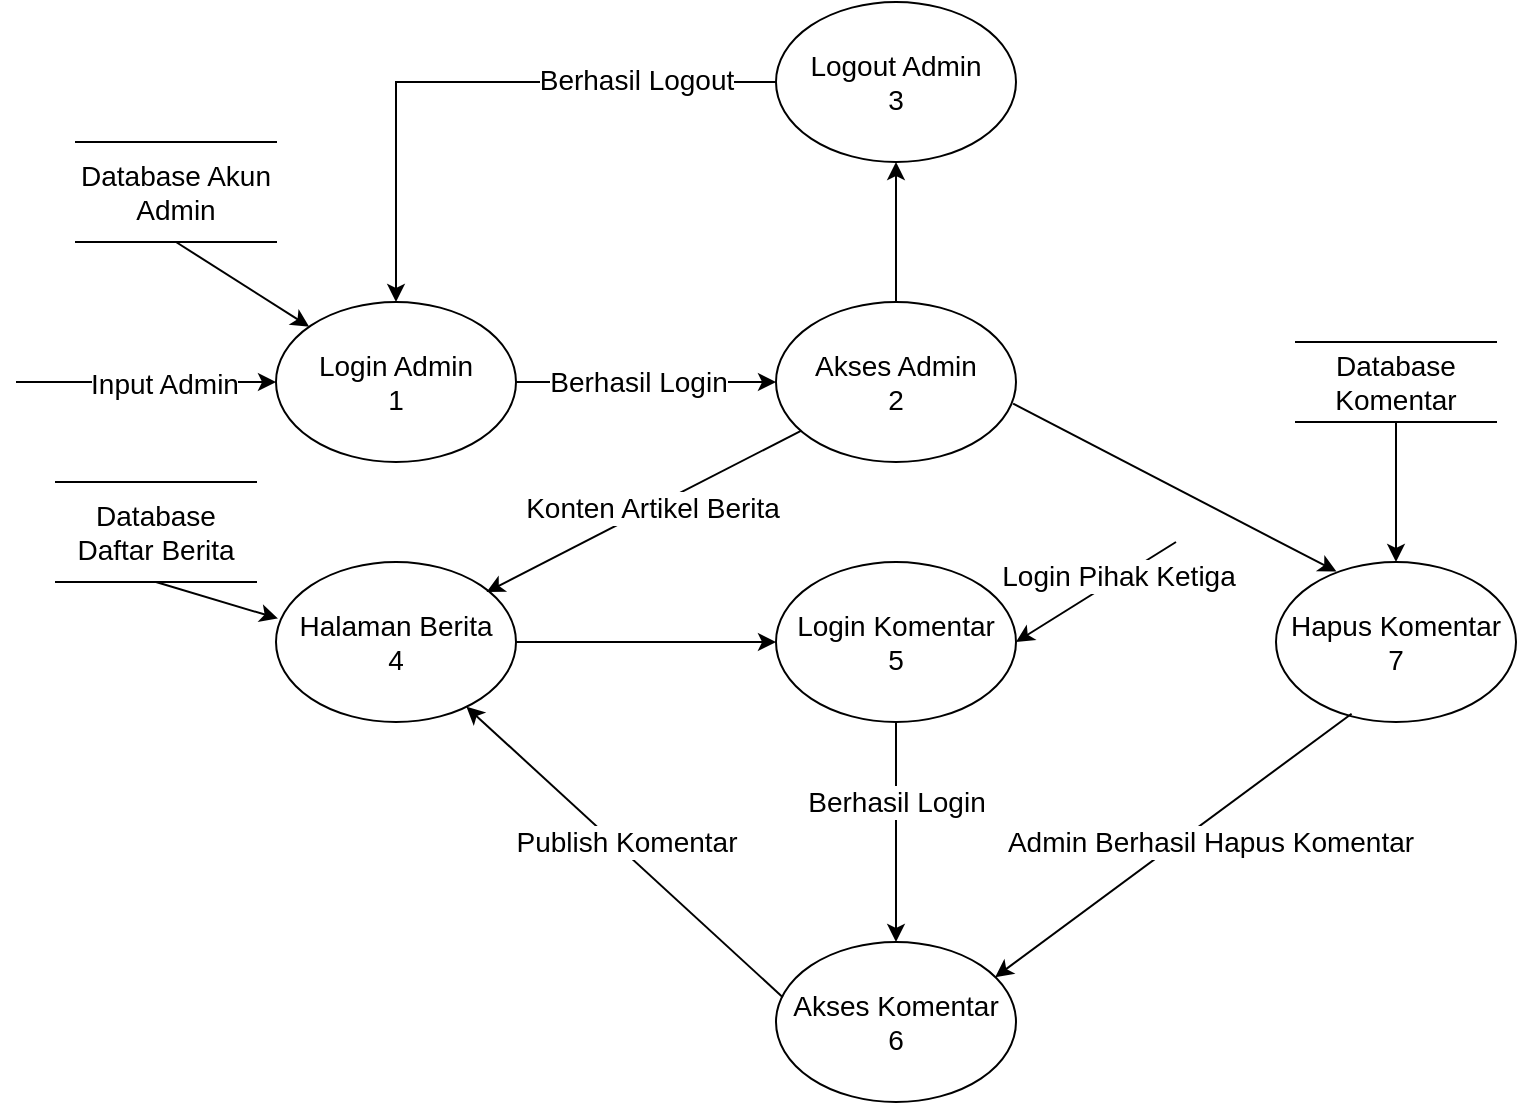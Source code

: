 <mxfile version="21.2.9" type="github" pages="7">
  <diagram name="Page-1" id="1oiaDt3H0KKwF-mHLnCx">
    <mxGraphModel dx="485" dy="678" grid="1" gridSize="10" guides="1" tooltips="1" connect="1" arrows="1" fold="1" page="1" pageScale="1" pageWidth="850" pageHeight="1100" math="0" shadow="0">
      <root>
        <mxCell id="0" />
        <mxCell id="1" parent="0" />
        <mxCell id="z74QhZf8s3IqPG6Pdmno-4" style="edgeStyle=orthogonalEdgeStyle;rounded=0;orthogonalLoop=1;jettySize=auto;html=1;entryX=0;entryY=0.5;entryDx=0;entryDy=0;fontSize=14;" edge="1" parent="1" source="z74QhZf8s3IqPG6Pdmno-2" target="z74QhZf8s3IqPG6Pdmno-3">
          <mxGeometry relative="1" as="geometry" />
        </mxCell>
        <mxCell id="z74QhZf8s3IqPG6Pdmno-5" value="Berhasil Login" style="edgeLabel;html=1;align=center;verticalAlign=middle;resizable=0;points=[];fontSize=14;" vertex="1" connectable="0" parent="z74QhZf8s3IqPG6Pdmno-4">
          <mxGeometry x="0.271" y="-2" relative="1" as="geometry">
            <mxPoint x="-22" y="-2" as="offset" />
          </mxGeometry>
        </mxCell>
        <mxCell id="z74QhZf8s3IqPG6Pdmno-2" value="Login Admin&lt;br style=&quot;font-size: 14px;&quot;&gt;1" style="ellipse;whiteSpace=wrap;html=1;fontSize=14;" vertex="1" parent="1">
          <mxGeometry x="1020" y="320" width="120" height="80" as="geometry" />
        </mxCell>
        <mxCell id="z74QhZf8s3IqPG6Pdmno-12" style="edgeStyle=orthogonalEdgeStyle;rounded=0;orthogonalLoop=1;jettySize=auto;html=1;fontSize=14;" edge="1" parent="1" source="z74QhZf8s3IqPG6Pdmno-3" target="z74QhZf8s3IqPG6Pdmno-11">
          <mxGeometry relative="1" as="geometry" />
        </mxCell>
        <mxCell id="z74QhZf8s3IqPG6Pdmno-3" value="Akses Admin&lt;br style=&quot;font-size: 14px;&quot;&gt;2" style="ellipse;whiteSpace=wrap;html=1;fontSize=14;" vertex="1" parent="1">
          <mxGeometry x="1270" y="320" width="120" height="80" as="geometry" />
        </mxCell>
        <mxCell id="z74QhZf8s3IqPG6Pdmno-6" value="" style="endArrow=classic;html=1;rounded=0;entryX=0;entryY=0.5;entryDx=0;entryDy=0;fontSize=14;" edge="1" parent="1" target="z74QhZf8s3IqPG6Pdmno-2">
          <mxGeometry width="50" height="50" relative="1" as="geometry">
            <mxPoint x="890" y="360" as="sourcePoint" />
            <mxPoint x="1010" y="360" as="targetPoint" />
          </mxGeometry>
        </mxCell>
        <mxCell id="z74QhZf8s3IqPG6Pdmno-8" value="Input Admin" style="edgeLabel;html=1;align=center;verticalAlign=middle;resizable=0;points=[];fontSize=14;" vertex="1" connectable="0" parent="z74QhZf8s3IqPG6Pdmno-6">
          <mxGeometry x="0.13" y="-1" relative="1" as="geometry">
            <mxPoint as="offset" />
          </mxGeometry>
        </mxCell>
        <mxCell id="z74QhZf8s3IqPG6Pdmno-13" style="edgeStyle=orthogonalEdgeStyle;rounded=0;orthogonalLoop=1;jettySize=auto;html=1;fontSize=14;" edge="1" parent="1" source="z74QhZf8s3IqPG6Pdmno-11" target="z74QhZf8s3IqPG6Pdmno-2">
          <mxGeometry relative="1" as="geometry" />
        </mxCell>
        <mxCell id="z74QhZf8s3IqPG6Pdmno-14" value="Berhasil Logout" style="edgeLabel;html=1;align=center;verticalAlign=middle;resizable=0;points=[];fontSize=14;" vertex="1" connectable="0" parent="z74QhZf8s3IqPG6Pdmno-13">
          <mxGeometry x="-0.535" y="-1" relative="1" as="geometry">
            <mxPoint as="offset" />
          </mxGeometry>
        </mxCell>
        <mxCell id="z74QhZf8s3IqPG6Pdmno-11" value="Logout Admin&lt;br&gt;3" style="ellipse;whiteSpace=wrap;html=1;fontSize=14;" vertex="1" parent="1">
          <mxGeometry x="1270" y="170" width="120" height="80" as="geometry" />
        </mxCell>
        <mxCell id="z74QhZf8s3IqPG6Pdmno-22" style="edgeStyle=orthogonalEdgeStyle;rounded=0;orthogonalLoop=1;jettySize=auto;html=1;entryX=0;entryY=0.5;entryDx=0;entryDy=0;fontSize=14;" edge="1" parent="1" source="z74QhZf8s3IqPG6Pdmno-15" target="z74QhZf8s3IqPG6Pdmno-19">
          <mxGeometry relative="1" as="geometry" />
        </mxCell>
        <mxCell id="z74QhZf8s3IqPG6Pdmno-15" value="Halaman Berita&lt;br style=&quot;font-size: 14px;&quot;&gt;4" style="ellipse;whiteSpace=wrap;html=1;fontSize=14;" vertex="1" parent="1">
          <mxGeometry x="1020" y="450" width="120" height="80" as="geometry" />
        </mxCell>
        <mxCell id="z74QhZf8s3IqPG6Pdmno-18" value="Akses Komentar&lt;br style=&quot;font-size: 14px;&quot;&gt;6" style="ellipse;whiteSpace=wrap;html=1;fontSize=14;" vertex="1" parent="1">
          <mxGeometry x="1270" y="640" width="120" height="80" as="geometry" />
        </mxCell>
        <mxCell id="z74QhZf8s3IqPG6Pdmno-26" style="edgeStyle=orthogonalEdgeStyle;rounded=0;orthogonalLoop=1;jettySize=auto;html=1;entryX=0.5;entryY=0;entryDx=0;entryDy=0;fontSize=14;" edge="1" parent="1" source="z74QhZf8s3IqPG6Pdmno-19" target="z74QhZf8s3IqPG6Pdmno-18">
          <mxGeometry relative="1" as="geometry" />
        </mxCell>
        <mxCell id="z74QhZf8s3IqPG6Pdmno-29" value="Berhasil Login" style="edgeLabel;html=1;align=center;verticalAlign=middle;resizable=0;points=[];fontSize=14;" vertex="1" connectable="0" parent="z74QhZf8s3IqPG6Pdmno-26">
          <mxGeometry x="-0.281" relative="1" as="geometry">
            <mxPoint as="offset" />
          </mxGeometry>
        </mxCell>
        <mxCell id="z74QhZf8s3IqPG6Pdmno-19" value="Login Komentar&lt;br style=&quot;font-size: 14px;&quot;&gt;5" style="ellipse;whiteSpace=wrap;html=1;fontSize=14;" vertex="1" parent="1">
          <mxGeometry x="1270" y="450" width="120" height="80" as="geometry" />
        </mxCell>
        <mxCell id="z74QhZf8s3IqPG6Pdmno-20" value="" style="endArrow=classic;html=1;rounded=0;entryX=0.877;entryY=0.188;entryDx=0;entryDy=0;entryPerimeter=0;fontSize=14;" edge="1" parent="1" source="z74QhZf8s3IqPG6Pdmno-3" target="z74QhZf8s3IqPG6Pdmno-15">
          <mxGeometry width="50" height="50" relative="1" as="geometry">
            <mxPoint x="1240" y="430" as="sourcePoint" />
            <mxPoint x="1130" y="470" as="targetPoint" />
          </mxGeometry>
        </mxCell>
        <mxCell id="z74QhZf8s3IqPG6Pdmno-21" value="Konten Artikel Berita" style="edgeLabel;html=1;align=center;verticalAlign=middle;resizable=0;points=[];fontSize=14;" vertex="1" connectable="0" parent="z74QhZf8s3IqPG6Pdmno-20">
          <mxGeometry x="-0.048" relative="1" as="geometry">
            <mxPoint as="offset" />
          </mxGeometry>
        </mxCell>
        <mxCell id="z74QhZf8s3IqPG6Pdmno-23" value="" style="endArrow=classic;html=1;rounded=0;entryX=1;entryY=0.5;entryDx=0;entryDy=0;fontSize=14;" edge="1" parent="1" target="z74QhZf8s3IqPG6Pdmno-19">
          <mxGeometry width="50" height="50" relative="1" as="geometry">
            <mxPoint x="1470" y="440" as="sourcePoint" />
            <mxPoint x="1470" y="420" as="targetPoint" />
          </mxGeometry>
        </mxCell>
        <mxCell id="z74QhZf8s3IqPG6Pdmno-25" value="Login Pihak Ketiga" style="edgeLabel;html=1;align=center;verticalAlign=middle;resizable=0;points=[];fontSize=14;" vertex="1" connectable="0" parent="z74QhZf8s3IqPG6Pdmno-23">
          <mxGeometry x="-0.329" relative="1" as="geometry">
            <mxPoint x="-3" as="offset" />
          </mxGeometry>
        </mxCell>
        <mxCell id="z74QhZf8s3IqPG6Pdmno-27" value="" style="endArrow=classic;html=1;rounded=0;exitX=0.028;exitY=0.345;exitDx=0;exitDy=0;exitPerimeter=0;fontSize=14;" edge="1" parent="1" source="z74QhZf8s3IqPG6Pdmno-18" target="z74QhZf8s3IqPG6Pdmno-15">
          <mxGeometry width="50" height="50" relative="1" as="geometry">
            <mxPoint x="1260" y="580" as="sourcePoint" />
            <mxPoint x="1310" y="530" as="targetPoint" />
          </mxGeometry>
        </mxCell>
        <mxCell id="z74QhZf8s3IqPG6Pdmno-28" value="Publish Komentar" style="edgeLabel;html=1;align=center;verticalAlign=middle;resizable=0;points=[];fontSize=14;" vertex="1" connectable="0" parent="z74QhZf8s3IqPG6Pdmno-27">
          <mxGeometry x="-0.128" y="-1" relative="1" as="geometry">
            <mxPoint x="-10" y="-14" as="offset" />
          </mxGeometry>
        </mxCell>
        <mxCell id="z74QhZf8s3IqPG6Pdmno-32" value="Database Akun Admin" style="html=1;dashed=0;whiteSpace=wrap;shape=partialRectangle;right=0;left=0;fontSize=14;" vertex="1" parent="1">
          <mxGeometry x="920" y="240" width="100" height="50" as="geometry" />
        </mxCell>
        <mxCell id="z74QhZf8s3IqPG6Pdmno-33" value="" style="endArrow=classic;html=1;rounded=0;exitX=0.5;exitY=1;exitDx=0;exitDy=0;fontSize=14;" edge="1" parent="1" source="z74QhZf8s3IqPG6Pdmno-32" target="z74QhZf8s3IqPG6Pdmno-2">
          <mxGeometry width="50" height="50" relative="1" as="geometry">
            <mxPoint x="1040" y="380" as="sourcePoint" />
            <mxPoint x="1090" y="330" as="targetPoint" />
          </mxGeometry>
        </mxCell>
        <mxCell id="z74QhZf8s3IqPG6Pdmno-38" style="edgeStyle=orthogonalEdgeStyle;rounded=0;orthogonalLoop=1;jettySize=auto;html=1;entryX=0.5;entryY=0;entryDx=0;entryDy=0;fontSize=14;" edge="1" parent="1" source="z74QhZf8s3IqPG6Pdmno-34" target="z74QhZf8s3IqPG6Pdmno-35">
          <mxGeometry relative="1" as="geometry" />
        </mxCell>
        <mxCell id="z74QhZf8s3IqPG6Pdmno-34" value="Database Komentar" style="html=1;dashed=0;whiteSpace=wrap;shape=partialRectangle;right=0;left=0;fontSize=14;" vertex="1" parent="1">
          <mxGeometry x="1530" y="340" width="100" height="40" as="geometry" />
        </mxCell>
        <mxCell id="z74QhZf8s3IqPG6Pdmno-35" value="Hapus Komentar&lt;br style=&quot;font-size: 14px;&quot;&gt;7" style="ellipse;whiteSpace=wrap;html=1;fontSize=14;" vertex="1" parent="1">
          <mxGeometry x="1520" y="450" width="120" height="80" as="geometry" />
        </mxCell>
        <mxCell id="z74QhZf8s3IqPG6Pdmno-39" value="" style="endArrow=classic;html=1;rounded=0;exitX=0.315;exitY=0.948;exitDx=0;exitDy=0;entryX=0.913;entryY=0.22;entryDx=0;entryDy=0;entryPerimeter=0;exitPerimeter=0;fontSize=14;" edge="1" parent="1" source="z74QhZf8s3IqPG6Pdmno-35" target="z74QhZf8s3IqPG6Pdmno-18">
          <mxGeometry width="50" height="50" relative="1" as="geometry">
            <mxPoint x="1420" y="540" as="sourcePoint" />
            <mxPoint x="1470" y="660" as="targetPoint" />
          </mxGeometry>
        </mxCell>
        <mxCell id="z74QhZf8s3IqPG6Pdmno-44" value="Admin Berhasil Hapus Komentar" style="edgeLabel;html=1;align=center;verticalAlign=middle;resizable=0;points=[];fontSize=14;" vertex="1" connectable="0" parent="z74QhZf8s3IqPG6Pdmno-39">
          <mxGeometry x="-0.205" relative="1" as="geometry">
            <mxPoint y="12" as="offset" />
          </mxGeometry>
        </mxCell>
        <mxCell id="z74QhZf8s3IqPG6Pdmno-40" value="" style="endArrow=classic;html=1;rounded=0;entryX=0.252;entryY=0.06;entryDx=0;entryDy=0;entryPerimeter=0;exitX=0.988;exitY=0.635;exitDx=0;exitDy=0;exitPerimeter=0;fontSize=14;" edge="1" parent="1" source="z74QhZf8s3IqPG6Pdmno-3" target="z74QhZf8s3IqPG6Pdmno-35">
          <mxGeometry width="50" height="50" relative="1" as="geometry">
            <mxPoint x="1340" y="540" as="sourcePoint" />
            <mxPoint x="1390" y="490" as="targetPoint" />
          </mxGeometry>
        </mxCell>
        <mxCell id="z74QhZf8s3IqPG6Pdmno-41" value="Database&lt;br style=&quot;font-size: 14px;&quot;&gt;Daftar Berita" style="html=1;dashed=0;whiteSpace=wrap;shape=partialRectangle;right=0;left=0;fontSize=14;" vertex="1" parent="1">
          <mxGeometry x="910" y="410" width="100" height="50" as="geometry" />
        </mxCell>
        <mxCell id="z74QhZf8s3IqPG6Pdmno-42" value="" style="endArrow=classic;html=1;rounded=0;entryX=0.008;entryY=0.353;entryDx=0;entryDy=0;entryPerimeter=0;exitX=0.5;exitY=1;exitDx=0;exitDy=0;fontSize=14;" edge="1" parent="1" source="z74QhZf8s3IqPG6Pdmno-41" target="z74QhZf8s3IqPG6Pdmno-15">
          <mxGeometry width="50" height="50" relative="1" as="geometry">
            <mxPoint x="945" y="510" as="sourcePoint" />
            <mxPoint x="995" y="460" as="targetPoint" />
          </mxGeometry>
        </mxCell>
      </root>
    </mxGraphModel>
  </diagram>
  <diagram id="FtmfNy0enjwha1gQIeIN" name="Page-2">
    <mxGraphModel dx="1335" dy="754" grid="1" gridSize="10" guides="1" tooltips="1" connect="1" arrows="1" fold="1" page="1" pageScale="1" pageWidth="850" pageHeight="1100" math="0" shadow="0">
      <root>
        <mxCell id="0" />
        <mxCell id="1" parent="0" />
        <mxCell id="K-nXlafJUVJb1WD4vX4p-7" style="edgeStyle=orthogonalEdgeStyle;rounded=0;orthogonalLoop=1;jettySize=auto;html=1;spacing=4;fontSize=14;" edge="1" parent="1" source="K-nXlafJUVJb1WD4vX4p-1" target="K-nXlafJUVJb1WD4vX4p-6">
          <mxGeometry relative="1" as="geometry">
            <Array as="points">
              <mxPoint x="400" y="490" />
              <mxPoint x="400" y="490" />
            </Array>
          </mxGeometry>
        </mxCell>
        <mxCell id="K-nXlafJUVJb1WD4vX4p-13" style="edgeStyle=orthogonalEdgeStyle;rounded=0;orthogonalLoop=1;jettySize=auto;html=1;spacing=4;fontSize=14;" edge="1" parent="1" source="K-nXlafJUVJb1WD4vX4p-1" target="K-nXlafJUVJb1WD4vX4p-12">
          <mxGeometry relative="1" as="geometry" />
        </mxCell>
        <mxCell id="K-nXlafJUVJb1WD4vX4p-14" value="Belum memiliki&lt;br style=&quot;font-size: 14px;&quot;&gt;akun" style="edgeLabel;html=1;align=center;verticalAlign=middle;resizable=0;points=[];spacing=4;fontSize=14;" vertex="1" connectable="0" parent="K-nXlafJUVJb1WD4vX4p-13">
          <mxGeometry x="-0.128" y="2" relative="1" as="geometry">
            <mxPoint x="-28" y="2" as="offset" />
          </mxGeometry>
        </mxCell>
        <mxCell id="K-nXlafJUVJb1WD4vX4p-28" style="edgeStyle=orthogonalEdgeStyle;rounded=0;orthogonalLoop=1;jettySize=auto;html=1;spacing=4;fontSize=14;" edge="1" parent="1" source="K-nXlafJUVJb1WD4vX4p-1">
          <mxGeometry relative="1" as="geometry">
            <mxPoint x="400" y="690" as="targetPoint" />
          </mxGeometry>
        </mxCell>
        <mxCell id="K-nXlafJUVJb1WD4vX4p-29" value="Berhasil Login" style="edgeLabel;html=1;align=center;verticalAlign=middle;resizable=0;points=[];spacing=4;fontSize=14;" vertex="1" connectable="0" parent="K-nXlafJUVJb1WD4vX4p-28">
          <mxGeometry x="-0.227" y="-1" relative="1" as="geometry">
            <mxPoint as="offset" />
          </mxGeometry>
        </mxCell>
        <mxCell id="K-nXlafJUVJb1WD4vX4p-1" value="Login Admin&lt;br style=&quot;font-size: 14px;&quot;&gt;1.1" style="shape=ellipse;html=1;dashed=0;whiteSpace=wrap;perimeter=ellipsePerimeter;spacing=4;fontSize=14;" vertex="1" parent="1">
          <mxGeometry x="340" y="540" width="120" height="60" as="geometry" />
        </mxCell>
        <mxCell id="K-nXlafJUVJb1WD4vX4p-3" style="edgeStyle=orthogonalEdgeStyle;rounded=0;orthogonalLoop=1;jettySize=auto;html=1;entryX=0;entryY=0.5;entryDx=0;entryDy=0;spacing=4;fontSize=14;" edge="1" parent="1" source="K-nXlafJUVJb1WD4vX4p-2" target="K-nXlafJUVJb1WD4vX4p-1">
          <mxGeometry relative="1" as="geometry">
            <Array as="points">
              <mxPoint x="125" y="570" />
            </Array>
          </mxGeometry>
        </mxCell>
        <mxCell id="K-nXlafJUVJb1WD4vX4p-2" value="Start" style="html=1;dashed=0;whiteSpace=wrap;spacing=4;fontSize=14;" vertex="1" parent="1">
          <mxGeometry x="80" y="417.5" width="90" height="45" as="geometry" />
        </mxCell>
        <mxCell id="K-nXlafJUVJb1WD4vX4p-9" style="edgeStyle=orthogonalEdgeStyle;rounded=0;orthogonalLoop=1;jettySize=auto;html=1;entryX=1;entryY=0.5;entryDx=0;entryDy=0;exitX=0;exitY=0.625;exitDx=0;exitDy=0;exitPerimeter=0;spacing=4;fontSize=14;" edge="1" parent="1" source="K-nXlafJUVJb1WD4vX4p-6" target="K-nXlafJUVJb1WD4vX4p-2">
          <mxGeometry relative="1" as="geometry">
            <Array as="points">
              <mxPoint x="320" y="440" />
              <mxPoint x="320" y="440" />
            </Array>
          </mxGeometry>
        </mxCell>
        <mxCell id="K-nXlafJUVJb1WD4vX4p-10" value="Tidak cocok data&lt;br style=&quot;font-size: 14px;&quot;&gt;di database admin" style="edgeLabel;html=1;align=center;verticalAlign=middle;resizable=0;points=[];spacing=4;fontSize=14;" vertex="1" connectable="0" parent="K-nXlafJUVJb1WD4vX4p-9">
          <mxGeometry x="-0.403" relative="1" as="geometry">
            <mxPoint x="-35" as="offset" />
          </mxGeometry>
        </mxCell>
        <mxCell id="K-nXlafJUVJb1WD4vX4p-6" value="Validasi Data Login&lt;br style=&quot;font-size: 14px;&quot;&gt;1.2" style="shape=ellipse;html=1;dashed=0;whiteSpace=wrap;perimeter=ellipsePerimeter;spacing=4;fontSize=14;" vertex="1" parent="1">
          <mxGeometry x="335" y="400" width="130" height="80" as="geometry" />
        </mxCell>
        <mxCell id="K-nXlafJUVJb1WD4vX4p-22" style="edgeStyle=orthogonalEdgeStyle;rounded=0;orthogonalLoop=1;jettySize=auto;html=1;entryX=1;entryY=0.5;entryDx=0;entryDy=0;spacing=4;fontSize=14;" edge="1" parent="1" source="K-nXlafJUVJb1WD4vX4p-12" target="K-nXlafJUVJb1WD4vX4p-20">
          <mxGeometry relative="1" as="geometry">
            <Array as="points">
              <mxPoint x="630" y="230" />
            </Array>
          </mxGeometry>
        </mxCell>
        <mxCell id="K-nXlafJUVJb1WD4vX4p-12" value="Registrasi Akun&lt;br style=&quot;font-size: 14px;&quot;&gt;1.3" style="shape=ellipse;html=1;dashed=0;whiteSpace=wrap;perimeter=ellipsePerimeter;spacing=4;fontSize=14;" vertex="1" parent="1">
          <mxGeometry x="570" y="410" width="120" height="60" as="geometry" />
        </mxCell>
        <mxCell id="K-nXlafJUVJb1WD4vX4p-15" value="" style="endArrow=classic;html=1;rounded=0;spacing=4;fontSize=14;" edge="1" parent="1" target="K-nXlafJUVJb1WD4vX4p-12">
          <mxGeometry width="50" height="50" relative="1" as="geometry">
            <mxPoint x="800" y="340" as="sourcePoint" />
            <mxPoint x="677" y="399" as="targetPoint" />
          </mxGeometry>
        </mxCell>
        <mxCell id="K-nXlafJUVJb1WD4vX4p-16" value="Input username dan password" style="edgeLabel;html=1;align=center;verticalAlign=middle;resizable=0;points=[];spacing=4;fontSize=14;" vertex="1" connectable="0" parent="K-nXlafJUVJb1WD4vX4p-15">
          <mxGeometry x="-0.139" relative="1" as="geometry">
            <mxPoint as="offset" />
          </mxGeometry>
        </mxCell>
        <mxCell id="K-nXlafJUVJb1WD4vX4p-23" style="edgeStyle=orthogonalEdgeStyle;rounded=0;orthogonalLoop=1;jettySize=auto;html=1;spacing=4;fontSize=14;" edge="1" parent="1" source="K-nXlafJUVJb1WD4vX4p-20" target="K-nXlafJUVJb1WD4vX4p-2">
          <mxGeometry relative="1" as="geometry" />
        </mxCell>
        <mxCell id="k4PIidIcJqpQVYBa_k7O-5" value="Berhasil Registrasi" style="edgeLabel;html=1;align=center;verticalAlign=middle;resizable=0;points=[];spacing=4;fontSize=14;" vertex="1" connectable="0" parent="K-nXlafJUVJb1WD4vX4p-23">
          <mxGeometry x="-0.356" y="-2" relative="1" as="geometry">
            <mxPoint x="18" y="2" as="offset" />
          </mxGeometry>
        </mxCell>
        <mxCell id="k4PIidIcJqpQVYBa_k7O-1" style="edgeStyle=orthogonalEdgeStyle;rounded=0;orthogonalLoop=1;jettySize=auto;html=1;entryX=0.5;entryY=0;entryDx=0;entryDy=0;spacing=4;fontSize=14;" edge="1" parent="1" source="K-nXlafJUVJb1WD4vX4p-20" target="K-nXlafJUVJb1WD4vX4p-30">
          <mxGeometry relative="1" as="geometry">
            <Array as="points">
              <mxPoint x="400" y="280" />
              <mxPoint x="400" y="280" />
            </Array>
          </mxGeometry>
        </mxCell>
        <mxCell id="k4PIidIcJqpQVYBa_k7O-2" value="Simpan data login" style="edgeLabel;html=1;align=center;verticalAlign=middle;resizable=0;points=[];spacing=4;fontSize=14;" vertex="1" connectable="0" parent="k4PIidIcJqpQVYBa_k7O-1">
          <mxGeometry x="-0.303" relative="1" as="geometry">
            <mxPoint y="9" as="offset" />
          </mxGeometry>
        </mxCell>
        <mxCell id="K-nXlafJUVJb1WD4vX4p-20" value="Validasi Data Registrasi&lt;br style=&quot;font-size: 14px;&quot;&gt;1.4" style="shape=ellipse;html=1;dashed=0;whiteSpace=wrap;perimeter=ellipsePerimeter;spacing=4;fontSize=14;" vertex="1" parent="1">
          <mxGeometry x="330" y="190" width="140" height="70" as="geometry" />
        </mxCell>
        <mxCell id="K-nXlafJUVJb1WD4vX4p-21" style="edgeStyle=orthogonalEdgeStyle;rounded=0;orthogonalLoop=1;jettySize=auto;html=1;exitX=0.5;exitY=1;exitDx=0;exitDy=0;spacing=4;fontSize=14;" edge="1" parent="1" source="K-nXlafJUVJb1WD4vX4p-12" target="K-nXlafJUVJb1WD4vX4p-12">
          <mxGeometry relative="1" as="geometry" />
        </mxCell>
        <mxCell id="k4PIidIcJqpQVYBa_k7O-3" style="edgeStyle=orthogonalEdgeStyle;rounded=0;orthogonalLoop=1;jettySize=auto;html=1;spacing=4;fontSize=14;" edge="1" parent="1" source="K-nXlafJUVJb1WD4vX4p-30" target="K-nXlafJUVJb1WD4vX4p-6">
          <mxGeometry relative="1" as="geometry" />
        </mxCell>
        <mxCell id="1mnPQ9mp2It8RSsCyzJR-1" value="Mengambil Data Login" style="edgeLabel;html=1;align=center;verticalAlign=middle;resizable=0;points=[];fontSize=14;" vertex="1" connectable="0" parent="k4PIidIcJqpQVYBa_k7O-3">
          <mxGeometry x="0.248" y="-1" relative="1" as="geometry">
            <mxPoint x="1" y="-11" as="offset" />
          </mxGeometry>
        </mxCell>
        <mxCell id="K-nXlafJUVJb1WD4vX4p-30" value="Database Akun Admin" style="html=1;dashed=0;whiteSpace=wrap;shape=partialRectangle;right=0;left=0;spacing=4;fontSize=14;" vertex="1" parent="1">
          <mxGeometry x="350" y="310" width="100" height="40" as="geometry" />
        </mxCell>
        <mxCell id="k4PIidIcJqpQVYBa_k7O-6" value="" style="endArrow=classic;html=1;rounded=0;entryX=0.043;entryY=0.736;entryDx=0;entryDy=0;entryPerimeter=0;spacing=4;fontSize=14;" edge="1" parent="1" target="K-nXlafJUVJb1WD4vX4p-1">
          <mxGeometry width="50" height="50" relative="1" as="geometry">
            <mxPoint x="150" y="640" as="sourcePoint" />
            <mxPoint x="180" y="649" as="targetPoint" />
          </mxGeometry>
        </mxCell>
        <mxCell id="k4PIidIcJqpQVYBa_k7O-7" value="Input username dan password" style="edgeLabel;html=1;align=center;verticalAlign=middle;resizable=0;points=[];spacing=4;fontSize=14;" vertex="1" connectable="0" parent="k4PIidIcJqpQVYBa_k7O-6">
          <mxGeometry x="-0.139" relative="1" as="geometry">
            <mxPoint as="offset" />
          </mxGeometry>
        </mxCell>
      </root>
    </mxGraphModel>
  </diagram>
  <diagram id="n7pnHdwHVBtXAXUBPU6F" name="Page-3">
    <mxGraphModel dx="1113" dy="628" grid="1" gridSize="10" guides="1" tooltips="1" connect="1" arrows="1" fold="1" page="1" pageScale="1" pageWidth="850" pageHeight="1100" math="0" shadow="0">
      <root>
        <mxCell id="0" />
        <mxCell id="1" parent="0" />
        <mxCell id="LZVj1UxgxQkAwGxaz0rn-1" style="edgeStyle=orthogonalEdgeStyle;rounded=0;orthogonalLoop=1;jettySize=auto;html=1;entryX=0;entryY=0.5;entryDx=0;entryDy=0;fontSize=14;" edge="1" parent="1" source="mTTNNpeCXDsWvA0coKda-1" target="mTTNNpeCXDsWvA0coKda-2">
          <mxGeometry relative="1" as="geometry" />
        </mxCell>
        <mxCell id="mTTNNpeCXDsWvA0coKda-1" value="Start" style="rounded=0;whiteSpace=wrap;html=1;fontSize=14;" vertex="1" parent="1">
          <mxGeometry x="110" y="390" width="120" height="60" as="geometry" />
        </mxCell>
        <mxCell id="LZVj1UxgxQkAwGxaz0rn-5" style="edgeStyle=orthogonalEdgeStyle;rounded=0;orthogonalLoop=1;jettySize=auto;html=1;fontSize=14;" edge="1" parent="1" source="mTTNNpeCXDsWvA0coKda-2" target="LZVj1UxgxQkAwGxaz0rn-3">
          <mxGeometry relative="1" as="geometry" />
        </mxCell>
        <mxCell id="mTTNNpeCXDsWvA0coKda-2" value="Dashboard Admin (SSO)&lt;br style=&quot;font-size: 14px;&quot;&gt;2.1" style="ellipse;whiteSpace=wrap;html=1;fontSize=14;" vertex="1" parent="1">
          <mxGeometry x="334.99" y="370" width="150" height="100" as="geometry" />
        </mxCell>
        <mxCell id="LZVj1UxgxQkAwGxaz0rn-6" style="edgeStyle=orthogonalEdgeStyle;rounded=0;orthogonalLoop=1;jettySize=auto;html=1;fontSize=14;" edge="1" parent="1" source="LZVj1UxgxQkAwGxaz0rn-3" target="LZVj1UxgxQkAwGxaz0rn-9">
          <mxGeometry relative="1" as="geometry">
            <mxPoint x="410" y="690" as="targetPoint" />
          </mxGeometry>
        </mxCell>
        <mxCell id="LZVj1UxgxQkAwGxaz0rn-8" value="Membuat Berita" style="edgeLabel;html=1;align=center;verticalAlign=middle;resizable=0;points=[];fontSize=14;" vertex="1" connectable="0" parent="LZVj1UxgxQkAwGxaz0rn-6">
          <mxGeometry x="-0.144" y="1" relative="1" as="geometry">
            <mxPoint as="offset" />
          </mxGeometry>
        </mxCell>
        <mxCell id="LZVj1UxgxQkAwGxaz0rn-3" value="Create Artikel&lt;br style=&quot;font-size: 14px;&quot;&gt;2.2" style="ellipse;whiteSpace=wrap;html=1;fontSize=14;" vertex="1" parent="1">
          <mxGeometry x="350" y="500" width="120" height="80" as="geometry" />
        </mxCell>
        <mxCell id="-CQOkC5l_DYZSXDtdh40-2" value="Artikel" style="edgeStyle=orthogonalEdgeStyle;rounded=0;orthogonalLoop=1;jettySize=auto;html=1;fontSize=14;" edge="1" parent="1" source="LZVj1UxgxQkAwGxaz0rn-9">
          <mxGeometry relative="1" as="geometry">
            <mxPoint x="409.995" y="770" as="targetPoint" />
            <Array as="points">
              <mxPoint x="410" y="760" />
              <mxPoint x="410" y="760" />
            </Array>
          </mxGeometry>
        </mxCell>
        <mxCell id="LZVj1UxgxQkAwGxaz0rn-9" value="Database Daftar Berita" style="html=1;dashed=0;whiteSpace=wrap;shape=partialRectangle;right=0;left=0;fontSize=14;" vertex="1" parent="1">
          <mxGeometry x="343.34" y="670" width="133.33" height="40" as="geometry" />
        </mxCell>
        <mxCell id="-CQOkC5l_DYZSXDtdh40-5" value="Edit Artikel&lt;br style=&quot;font-size: 14px;&quot;&gt;2.3" style="ellipse;whiteSpace=wrap;html=1;fontSize=14;" vertex="1" parent="1">
          <mxGeometry x="520" y="490" width="120" height="80" as="geometry" />
        </mxCell>
        <mxCell id="-CQOkC5l_DYZSXDtdh40-6" value="" style="endArrow=classic;html=1;rounded=0;fontSize=14;" edge="1" parent="1" source="mTTNNpeCXDsWvA0coKda-2" target="-CQOkC5l_DYZSXDtdh40-5">
          <mxGeometry width="50" height="50" relative="1" as="geometry">
            <mxPoint x="680" y="620" as="sourcePoint" />
            <mxPoint x="730" y="570" as="targetPoint" />
          </mxGeometry>
        </mxCell>
        <mxCell id="-CQOkC5l_DYZSXDtdh40-7" value="" style="endArrow=classic;html=1;rounded=0;exitX=0.5;exitY=1;exitDx=0;exitDy=0;fontSize=14;" edge="1" parent="1" source="-CQOkC5l_DYZSXDtdh40-5" target="LZVj1UxgxQkAwGxaz0rn-9">
          <mxGeometry width="50" height="50" relative="1" as="geometry">
            <mxPoint x="460" y="620" as="sourcePoint" />
            <mxPoint x="510" y="570" as="targetPoint" />
          </mxGeometry>
        </mxCell>
        <mxCell id="-CQOkC5l_DYZSXDtdh40-8" value="Update Artikel" style="edgeLabel;html=1;align=center;verticalAlign=middle;resizable=0;points=[];fontSize=14;" vertex="1" connectable="0" parent="-CQOkC5l_DYZSXDtdh40-7">
          <mxGeometry x="-0.307" y="1" relative="1" as="geometry">
            <mxPoint as="offset" />
          </mxGeometry>
        </mxCell>
        <mxCell id="-CQOkC5l_DYZSXDtdh40-9" value="Tambah Kategori&lt;br style=&quot;font-size: 14px;&quot;&gt;2.4" style="ellipse;whiteSpace=wrap;html=1;fontSize=14;" vertex="1" parent="1">
          <mxGeometry x="180" y="490" width="120" height="80" as="geometry" />
        </mxCell>
        <mxCell id="-CQOkC5l_DYZSXDtdh40-10" value="" style="endArrow=classic;html=1;rounded=0;entryX=1;entryY=0;entryDx=0;entryDy=0;exitX=0;exitY=1;exitDx=0;exitDy=0;fontSize=14;" edge="1" parent="1" source="mTTNNpeCXDsWvA0coKda-2" target="-CQOkC5l_DYZSXDtdh40-9">
          <mxGeometry width="50" height="50" relative="1" as="geometry">
            <mxPoint x="463" y="458" as="sourcePoint" />
            <mxPoint x="547" y="512" as="targetPoint" />
          </mxGeometry>
        </mxCell>
        <mxCell id="-CQOkC5l_DYZSXDtdh40-11" value="" style="endArrow=classic;html=1;rounded=0;entryX=0.25;entryY=0;entryDx=0;entryDy=0;exitX=0.614;exitY=0.98;exitDx=0;exitDy=0;exitPerimeter=0;fontSize=14;" edge="1" parent="1" source="-CQOkC5l_DYZSXDtdh40-9" target="LZVj1UxgxQkAwGxaz0rn-9">
          <mxGeometry width="50" height="50" relative="1" as="geometry">
            <mxPoint x="350" y="620" as="sourcePoint" />
            <mxPoint x="400" y="570" as="targetPoint" />
          </mxGeometry>
        </mxCell>
        <mxCell id="-CQOkC5l_DYZSXDtdh40-12" value="Update Artikel" style="edgeLabel;html=1;align=center;verticalAlign=middle;resizable=0;points=[];fontSize=14;" vertex="1" connectable="0" parent="-CQOkC5l_DYZSXDtdh40-11">
          <mxGeometry x="-0.148" y="1" relative="1" as="geometry">
            <mxPoint x="-17" y="-11" as="offset" />
          </mxGeometry>
        </mxCell>
      </root>
    </mxGraphModel>
  </diagram>
  <diagram id="ypoxwc-sqhMxgzi87E1U" name="Page-4">
    <mxGraphModel dx="1907" dy="1077" grid="1" gridSize="10" guides="1" tooltips="1" connect="1" arrows="1" fold="1" page="1" pageScale="1" pageWidth="850" pageHeight="1100" math="0" shadow="0">
      <root>
        <mxCell id="0" />
        <mxCell id="1" parent="0" />
        <mxCell id="sKqGUi5PyDsgFpzSP1JG-7" style="edgeStyle=orthogonalEdgeStyle;rounded=0;orthogonalLoop=1;jettySize=auto;html=1;fontSize=14;" edge="1" parent="1" source="ZJu_T92wXX2YOW9OCQ2x-2" target="sKqGUi5PyDsgFpzSP1JG-6">
          <mxGeometry relative="1" as="geometry" />
        </mxCell>
        <mxCell id="sKqGUi5PyDsgFpzSP1JG-8" value="Click Cards Articles" style="edgeLabel;html=1;align=center;verticalAlign=middle;resizable=0;points=[];fontSize=14;" vertex="1" connectable="0" parent="sKqGUi5PyDsgFpzSP1JG-7">
          <mxGeometry x="-0.246" y="-1" relative="1" as="geometry">
            <mxPoint x="1" y="6" as="offset" />
          </mxGeometry>
        </mxCell>
        <mxCell id="ZJu_T92wXX2YOW9OCQ2x-2" value="Halaman Utama Berita&lt;br style=&quot;font-size: 14px;&quot;&gt;3.1" style="ellipse;whiteSpace=wrap;html=1;fontSize=14;" vertex="1" parent="1">
          <mxGeometry x="440" y="220" width="160" height="100" as="geometry" />
        </mxCell>
        <mxCell id="ZJu_T92wXX2YOW9OCQ2x-3" value="" style="endArrow=classic;html=1;rounded=0;fontSize=14;exitX=0.6;exitY=0.987;exitDx=0;exitDy=0;exitPerimeter=0;" edge="1" parent="1" source="ZJu_T92wXX2YOW9OCQ2x-5" target="ZJu_T92wXX2YOW9OCQ2x-2">
          <mxGeometry width="50" height="50" relative="1" as="geometry">
            <mxPoint x="532.72" y="110" as="sourcePoint" />
            <mxPoint x="517.72" y="180" as="targetPoint" />
          </mxGeometry>
        </mxCell>
        <mxCell id="ZJu_T92wXX2YOW9OCQ2x-4" value="&lt;span style=&quot;font-size: 14px;&quot;&gt;Konten Artikel&lt;/span&gt;" style="edgeLabel;html=1;align=center;verticalAlign=middle;resizable=0;points=[];fontSize=14;" vertex="1" connectable="0" parent="ZJu_T92wXX2YOW9OCQ2x-3">
          <mxGeometry x="-0.243" y="2" relative="1" as="geometry">
            <mxPoint x="-2" y="18" as="offset" />
          </mxGeometry>
        </mxCell>
        <mxCell id="ZJu_T92wXX2YOW9OCQ2x-5" value="Database Daftar Berita" style="html=1;dashed=0;whiteSpace=wrap;shape=partialRectangle;right=0;left=0;fontSize=14;" vertex="1" parent="1">
          <mxGeometry x="460" y="20" width="100" height="50" as="geometry" />
        </mxCell>
        <mxCell id="sKqGUi5PyDsgFpzSP1JG-2" style="edgeStyle=orthogonalEdgeStyle;rounded=0;orthogonalLoop=1;jettySize=auto;html=1;entryX=0;entryY=0.5;entryDx=0;entryDy=0;fontSize=14;" edge="1" parent="1" source="sKqGUi5PyDsgFpzSP1JG-1" target="ZJu_T92wXX2YOW9OCQ2x-2">
          <mxGeometry relative="1" as="geometry" />
        </mxCell>
        <mxCell id="sKqGUi5PyDsgFpzSP1JG-3" value="Read Main Page" style="edgeLabel;html=1;align=center;verticalAlign=middle;resizable=0;points=[];fontSize=14;" vertex="1" connectable="0" parent="sKqGUi5PyDsgFpzSP1JG-2">
          <mxGeometry x="-0.168" relative="1" as="geometry">
            <mxPoint as="offset" />
          </mxGeometry>
        </mxCell>
        <mxCell id="sKqGUi5PyDsgFpzSP1JG-1" value="Start" style="html=1;dashed=0;whiteSpace=wrap;fontSize=14;" vertex="1" parent="1">
          <mxGeometry x="80" y="245" width="100" height="50" as="geometry" />
        </mxCell>
        <mxCell id="NPW7-WV0Eix8XHjxv4dX-5" style="edgeStyle=orthogonalEdgeStyle;rounded=0;orthogonalLoop=1;jettySize=auto;html=1;fontSize=14;" edge="1" parent="1" source="sKqGUi5PyDsgFpzSP1JG-6" target="NPW7-WV0Eix8XHjxv4dX-4">
          <mxGeometry relative="1" as="geometry" />
        </mxCell>
        <mxCell id="ZuqYBOuAq_tVPHjRjnoI-7" style="edgeStyle=orthogonalEdgeStyle;rounded=0;orthogonalLoop=1;jettySize=auto;html=1;entryX=0.5;entryY=0;entryDx=0;entryDy=0;fontSize=14;" edge="1" parent="1" source="sKqGUi5PyDsgFpzSP1JG-6" target="ZuqYBOuAq_tVPHjRjnoI-8">
          <mxGeometry relative="1" as="geometry">
            <mxPoint x="507.72" y="600" as="targetPoint" />
          </mxGeometry>
        </mxCell>
        <mxCell id="ZuqYBOuAq_tVPHjRjnoI-17" value="Selesai Dibaca" style="edgeLabel;html=1;align=center;verticalAlign=middle;resizable=0;points=[];fontSize=14;" vertex="1" connectable="0" parent="ZuqYBOuAq_tVPHjRjnoI-7">
          <mxGeometry x="0.235" y="3" relative="1" as="geometry">
            <mxPoint x="-3" y="-12" as="offset" />
          </mxGeometry>
        </mxCell>
        <mxCell id="ZuqYBOuAq_tVPHjRjnoI-18" style="edgeStyle=orthogonalEdgeStyle;rounded=0;orthogonalLoop=1;jettySize=auto;html=1;" edge="1" parent="1" source="sKqGUi5PyDsgFpzSP1JG-6" target="NPW7-WV0Eix8XHjxv4dX-8">
          <mxGeometry relative="1" as="geometry">
            <Array as="points">
              <mxPoint x="400" y="440" />
              <mxPoint x="400" y="440" />
            </Array>
          </mxGeometry>
        </mxCell>
        <mxCell id="ZuqYBOuAq_tVPHjRjnoI-19" value="Klik Sklar" style="edgeLabel;html=1;align=center;verticalAlign=middle;resizable=0;points=[];fontSize=14;" vertex="1" connectable="0" parent="ZuqYBOuAq_tVPHjRjnoI-18">
          <mxGeometry x="-0.14" relative="1" as="geometry">
            <mxPoint x="-14" as="offset" />
          </mxGeometry>
        </mxCell>
        <mxCell id="sKqGUi5PyDsgFpzSP1JG-6" value="Halaman Artikel&lt;br style=&quot;font-size: 14px;&quot;&gt;3.4" style="ellipse;whiteSpace=wrap;html=1;fontSize=14;" vertex="1" parent="1">
          <mxGeometry x="440" y="410" width="160" height="100" as="geometry" />
        </mxCell>
        <mxCell id="ZuqYBOuAq_tVPHjRjnoI-12" style="edgeStyle=orthogonalEdgeStyle;rounded=0;orthogonalLoop=1;jettySize=auto;html=1;fontSize=14;" edge="1" parent="1" source="NPW7-WV0Eix8XHjxv4dX-1" target="sKqGUi5PyDsgFpzSP1JG-1">
          <mxGeometry relative="1" as="geometry">
            <Array as="points">
              <mxPoint x="110" y="390" />
              <mxPoint x="110" y="390" />
            </Array>
          </mxGeometry>
        </mxCell>
        <mxCell id="ZuqYBOuAq_tVPHjRjnoI-13" value="Belum Login" style="edgeLabel;html=1;align=center;verticalAlign=middle;resizable=0;points=[];fontSize=14;" vertex="1" connectable="0" parent="ZuqYBOuAq_tVPHjRjnoI-12">
          <mxGeometry x="0.052" y="2" relative="1" as="geometry">
            <mxPoint as="offset" />
          </mxGeometry>
        </mxCell>
        <mxCell id="NPW7-WV0Eix8XHjxv4dX-1" value="Komentar" style="ellipse;whiteSpace=wrap;html=1;fontSize=14;" vertex="1" parent="1">
          <mxGeometry x="30" y="585" width="160" height="100" as="geometry" />
        </mxCell>
        <mxCell id="NPW7-WV0Eix8XHjxv4dX-4" value="Bagikan Artikel&lt;br style=&quot;font-size: 14px;&quot;&gt;3.5" style="ellipse;whiteSpace=wrap;html=1;fontSize=14;" vertex="1" parent="1">
          <mxGeometry x="642.72" y="410" width="160" height="100" as="geometry" />
        </mxCell>
        <mxCell id="ZuqYBOuAq_tVPHjRjnoI-20" style="edgeStyle=orthogonalEdgeStyle;rounded=0;orthogonalLoop=1;jettySize=auto;html=1;entryX=0.034;entryY=0.676;entryDx=0;entryDy=0;exitX=0.959;exitY=0.676;exitDx=0;exitDy=0;exitPerimeter=0;entryPerimeter=0;fontSize=14;" edge="1" parent="1" source="NPW7-WV0Eix8XHjxv4dX-8" target="sKqGUi5PyDsgFpzSP1JG-6">
          <mxGeometry relative="1" as="geometry" />
        </mxCell>
        <mxCell id="ZuqYBOuAq_tVPHjRjnoI-21" value="Output&lt;br&gt;&amp;nbsp;Darkmode" style="edgeLabel;html=1;align=center;verticalAlign=middle;resizable=0;points=[];fontSize=14;" vertex="1" connectable="0" parent="ZuqYBOuAq_tVPHjRjnoI-20">
          <mxGeometry x="0.225" relative="1" as="geometry">
            <mxPoint x="-18" as="offset" />
          </mxGeometry>
        </mxCell>
        <mxCell id="NPW7-WV0Eix8XHjxv4dX-8" value="Mode Gelap/Terang&lt;br style=&quot;font-size: 14px;&quot;&gt;3.3" style="ellipse;whiteSpace=wrap;html=1;fontSize=14;" vertex="1" parent="1">
          <mxGeometry x="170" y="410" width="160" height="100" as="geometry" />
        </mxCell>
        <mxCell id="ZuqYBOuAq_tVPHjRjnoI-6" value="" style="endArrow=classic;html=1;rounded=0;exitX=0;exitY=1;exitDx=0;exitDy=0;fontSize=14;" edge="1" parent="1" source="sKqGUi5PyDsgFpzSP1JG-6" target="NPW7-WV0Eix8XHjxv4dX-1">
          <mxGeometry width="50" height="50" relative="1" as="geometry">
            <mxPoint x="180" y="650" as="sourcePoint" />
            <mxPoint x="230" y="600" as="targetPoint" />
          </mxGeometry>
        </mxCell>
        <mxCell id="ZuqYBOuAq_tVPHjRjnoI-8" value="End" style="html=1;dashed=0;whiteSpace=wrap;fontSize=14;" vertex="1" parent="1">
          <mxGeometry x="470" y="610" width="100" height="50" as="geometry" />
        </mxCell>
        <mxCell id="ZuqYBOuAq_tVPHjRjnoI-9" value="Cari Kategori&lt;br&gt;3.2" style="ellipse;whiteSpace=wrap;html=1;fontSize=14;" vertex="1" parent="1">
          <mxGeometry x="170" y="70" width="160" height="100" as="geometry" />
        </mxCell>
        <mxCell id="ZuqYBOuAq_tVPHjRjnoI-10" value="" style="endArrow=classic;html=1;rounded=0;entryX=0.058;entryY=0.257;entryDx=0;entryDy=0;entryPerimeter=0;exitX=0.673;exitY=1.023;exitDx=0;exitDy=0;exitPerimeter=0;fontSize=14;" edge="1" parent="1" source="ZuqYBOuAq_tVPHjRjnoI-9" target="ZJu_T92wXX2YOW9OCQ2x-2">
          <mxGeometry width="50" height="50" relative="1" as="geometry">
            <mxPoint x="320" y="191.2" as="sourcePoint" />
            <mxPoint x="312.72" y="210" as="targetPoint" />
            <Array as="points">
              <mxPoint x="372.72" y="220" />
            </Array>
          </mxGeometry>
        </mxCell>
        <mxCell id="ZuqYBOuAq_tVPHjRjnoI-16" value="Output Kategori" style="edgeLabel;html=1;align=center;verticalAlign=middle;resizable=0;points=[];fontSize=14;" vertex="1" connectable="0" parent="ZuqYBOuAq_tVPHjRjnoI-10">
          <mxGeometry x="-0.285" y="-2" relative="1" as="geometry">
            <mxPoint as="offset" />
          </mxGeometry>
        </mxCell>
        <mxCell id="ZuqYBOuAq_tVPHjRjnoI-11" value="" style="endArrow=classic;html=1;rounded=0;exitX=0.375;exitY=0.042;exitDx=0;exitDy=0;exitPerimeter=0;fontSize=14;entryX=1;entryY=0.5;entryDx=0;entryDy=0;" edge="1" parent="1" source="ZJu_T92wXX2YOW9OCQ2x-2" target="ZuqYBOuAq_tVPHjRjnoI-9">
          <mxGeometry width="50" height="50" relative="1" as="geometry">
            <mxPoint x="262.72" y="260" as="sourcePoint" />
            <mxPoint x="401.392" y="173.99" as="targetPoint" />
          </mxGeometry>
        </mxCell>
        <mxCell id="ZuqYBOuAq_tVPHjRjnoI-15" value="Input Kategori" style="edgeLabel;html=1;align=center;verticalAlign=middle;resizable=0;points=[];fontSize=14;" vertex="1" connectable="0" parent="ZuqYBOuAq_tVPHjRjnoI-11">
          <mxGeometry x="-0.273" y="-1" relative="1" as="geometry">
            <mxPoint x="-7" y="-8" as="offset" />
          </mxGeometry>
        </mxCell>
        <mxCell id="ZuqYBOuAq_tVPHjRjnoI-23" value="" style="endArrow=classic;html=1;rounded=0;entryX=0.75;entryY=0;entryDx=0;entryDy=0;exitX=0.464;exitY=0.983;exitDx=0;exitDy=0;exitPerimeter=0;" edge="1" parent="1" source="NPW7-WV0Eix8XHjxv4dX-4" target="ZuqYBOuAq_tVPHjRjnoI-8">
          <mxGeometry width="50" height="50" relative="1" as="geometry">
            <mxPoint x="530" y="530" as="sourcePoint" />
            <mxPoint x="580" y="480" as="targetPoint" />
          </mxGeometry>
        </mxCell>
        <mxCell id="ZuqYBOuAq_tVPHjRjnoI-24" value="Link Artikel" style="edgeLabel;html=1;align=center;verticalAlign=middle;resizable=0;points=[];fontSize=14;" vertex="1" connectable="0" parent="ZuqYBOuAq_tVPHjRjnoI-23">
          <mxGeometry x="-0.386" y="4" relative="1" as="geometry">
            <mxPoint as="offset" />
          </mxGeometry>
        </mxCell>
      </root>
    </mxGraphModel>
  </diagram>
  <diagram id="DsAyoqtq8b3txQ4Ur2uO" name="Page-5">
    <mxGraphModel dx="1113" dy="628" grid="1" gridSize="10" guides="1" tooltips="1" connect="1" arrows="1" fold="1" page="1" pageScale="1" pageWidth="850" pageHeight="1100" math="0" shadow="0">
      <root>
        <mxCell id="0" />
        <mxCell id="1" parent="0" />
        <mxCell id="DLLsE8rWJGGMVVpRNSsU-27" style="edgeStyle=orthogonalEdgeStyle;rounded=0;orthogonalLoop=1;jettySize=auto;html=1;spacing=4;fontSize=14;" edge="1" parent="1" source="DLLsE8rWJGGMVVpRNSsU-32" target="DLLsE8rWJGGMVVpRNSsU-37">
          <mxGeometry relative="1" as="geometry">
            <Array as="points">
              <mxPoint x="410" y="500" />
              <mxPoint x="410" y="500" />
            </Array>
          </mxGeometry>
        </mxCell>
        <mxCell id="DLLsE8rWJGGMVVpRNSsU-28" style="edgeStyle=orthogonalEdgeStyle;rounded=0;orthogonalLoop=1;jettySize=auto;html=1;spacing=4;fontSize=14;" edge="1" parent="1" source="DLLsE8rWJGGMVVpRNSsU-32" target="DLLsE8rWJGGMVVpRNSsU-39">
          <mxGeometry relative="1" as="geometry" />
        </mxCell>
        <mxCell id="DLLsE8rWJGGMVVpRNSsU-29" value="Belum memiliki&lt;br style=&quot;font-size: 14px;&quot;&gt;akun komentar" style="edgeLabel;html=1;align=center;verticalAlign=middle;resizable=0;points=[];spacing=4;fontSize=14;" vertex="1" connectable="0" parent="DLLsE8rWJGGMVVpRNSsU-28">
          <mxGeometry x="-0.128" y="2" relative="1" as="geometry">
            <mxPoint x="-28" y="2" as="offset" />
          </mxGeometry>
        </mxCell>
        <mxCell id="DLLsE8rWJGGMVVpRNSsU-30" style="edgeStyle=orthogonalEdgeStyle;rounded=0;orthogonalLoop=1;jettySize=auto;html=1;spacing=4;fontSize=14;" edge="1" parent="1" source="DLLsE8rWJGGMVVpRNSsU-32" target="DLLsE8rWJGGMVVpRNSsU-53">
          <mxGeometry relative="1" as="geometry">
            <mxPoint x="410" y="700" as="targetPoint" />
          </mxGeometry>
        </mxCell>
        <mxCell id="DLLsE8rWJGGMVVpRNSsU-31" value="Berhasil Login" style="edgeLabel;html=1;align=center;verticalAlign=middle;resizable=0;points=[];spacing=4;fontSize=14;" vertex="1" connectable="0" parent="DLLsE8rWJGGMVVpRNSsU-30">
          <mxGeometry x="-0.227" y="-1" relative="1" as="geometry">
            <mxPoint as="offset" />
          </mxGeometry>
        </mxCell>
        <mxCell id="DLLsE8rWJGGMVVpRNSsU-32" value="Login Pihak ketiga&lt;br style=&quot;font-size: 14px;&quot;&gt;5.1" style="shape=ellipse;html=1;dashed=0;whiteSpace=wrap;perimeter=ellipsePerimeter;spacing=4;fontSize=14;" vertex="1" parent="1">
          <mxGeometry x="350" y="550" width="120" height="60" as="geometry" />
        </mxCell>
        <mxCell id="DLLsE8rWJGGMVVpRNSsU-33" style="edgeStyle=orthogonalEdgeStyle;rounded=0;orthogonalLoop=1;jettySize=auto;html=1;entryX=0;entryY=0.5;entryDx=0;entryDy=0;spacing=4;fontSize=14;" edge="1" parent="1" source="DLLsE8rWJGGMVVpRNSsU-34" target="DLLsE8rWJGGMVVpRNSsU-32">
          <mxGeometry relative="1" as="geometry">
            <Array as="points">
              <mxPoint x="135" y="580" />
            </Array>
          </mxGeometry>
        </mxCell>
        <mxCell id="DLLsE8rWJGGMVVpRNSsU-34" value="Start" style="html=1;dashed=0;whiteSpace=wrap;spacing=4;fontSize=14;" vertex="1" parent="1">
          <mxGeometry x="90" y="427.5" width="90" height="45" as="geometry" />
        </mxCell>
        <mxCell id="DLLsE8rWJGGMVVpRNSsU-35" style="edgeStyle=orthogonalEdgeStyle;rounded=0;orthogonalLoop=1;jettySize=auto;html=1;entryX=1;entryY=0.5;entryDx=0;entryDy=0;exitX=0;exitY=0.625;exitDx=0;exitDy=0;exitPerimeter=0;spacing=4;fontSize=14;" edge="1" parent="1" source="DLLsE8rWJGGMVVpRNSsU-37" target="DLLsE8rWJGGMVVpRNSsU-34">
          <mxGeometry relative="1" as="geometry">
            <Array as="points">
              <mxPoint x="330" y="450" />
              <mxPoint x="330" y="450" />
            </Array>
          </mxGeometry>
        </mxCell>
        <mxCell id="DLLsE8rWJGGMVVpRNSsU-36" value="Kesalahan Teknik&lt;br&gt;Jaringan/Server" style="edgeLabel;html=1;align=center;verticalAlign=middle;resizable=0;points=[];spacing=4;fontSize=14;" vertex="1" connectable="0" parent="DLLsE8rWJGGMVVpRNSsU-35">
          <mxGeometry x="-0.403" relative="1" as="geometry">
            <mxPoint x="-35" as="offset" />
          </mxGeometry>
        </mxCell>
        <mxCell id="DLLsE8rWJGGMVVpRNSsU-37" value="Validasi Data Login&lt;br style=&quot;font-size: 14px;&quot;&gt;5.2" style="shape=ellipse;html=1;dashed=0;whiteSpace=wrap;perimeter=ellipsePerimeter;spacing=4;fontSize=14;" vertex="1" parent="1">
          <mxGeometry x="345" y="410" width="130" height="80" as="geometry" />
        </mxCell>
        <mxCell id="DLLsE8rWJGGMVVpRNSsU-38" style="edgeStyle=orthogonalEdgeStyle;rounded=0;orthogonalLoop=1;jettySize=auto;html=1;entryX=1;entryY=0.5;entryDx=0;entryDy=0;spacing=4;fontSize=14;" edge="1" parent="1" source="DLLsE8rWJGGMVVpRNSsU-39" target="DLLsE8rWJGGMVVpRNSsU-46">
          <mxGeometry relative="1" as="geometry">
            <Array as="points">
              <mxPoint x="640" y="240" />
            </Array>
          </mxGeometry>
        </mxCell>
        <mxCell id="DLLsE8rWJGGMVVpRNSsU-39" value="Registrasi Akun&lt;br style=&quot;font-size: 14px;&quot;&gt;5.4" style="shape=ellipse;html=1;dashed=0;whiteSpace=wrap;perimeter=ellipsePerimeter;spacing=4;fontSize=14;" vertex="1" parent="1">
          <mxGeometry x="580" y="420" width="120" height="60" as="geometry" />
        </mxCell>
        <mxCell id="DLLsE8rWJGGMVVpRNSsU-40" value="" style="endArrow=classic;html=1;rounded=0;spacing=4;fontSize=14;" edge="1" parent="1" target="DLLsE8rWJGGMVVpRNSsU-39">
          <mxGeometry width="50" height="50" relative="1" as="geometry">
            <mxPoint x="810" y="350" as="sourcePoint" />
            <mxPoint x="687" y="409" as="targetPoint" />
          </mxGeometry>
        </mxCell>
        <mxCell id="DLLsE8rWJGGMVVpRNSsU-41" value="Input Akun Pihak Ketiga" style="edgeLabel;html=1;align=center;verticalAlign=middle;resizable=0;points=[];spacing=4;fontSize=14;" vertex="1" connectable="0" parent="DLLsE8rWJGGMVVpRNSsU-40">
          <mxGeometry x="-0.139" relative="1" as="geometry">
            <mxPoint as="offset" />
          </mxGeometry>
        </mxCell>
        <mxCell id="DLLsE8rWJGGMVVpRNSsU-42" style="edgeStyle=orthogonalEdgeStyle;rounded=0;orthogonalLoop=1;jettySize=auto;html=1;spacing=4;fontSize=14;" edge="1" parent="1" source="DLLsE8rWJGGMVVpRNSsU-46" target="DLLsE8rWJGGMVVpRNSsU-34">
          <mxGeometry relative="1" as="geometry" />
        </mxCell>
        <mxCell id="DLLsE8rWJGGMVVpRNSsU-43" value="Berhasil Registrasi" style="edgeLabel;html=1;align=center;verticalAlign=middle;resizable=0;points=[];spacing=4;fontSize=14;" vertex="1" connectable="0" parent="DLLsE8rWJGGMVVpRNSsU-42">
          <mxGeometry x="-0.356" y="-2" relative="1" as="geometry">
            <mxPoint x="18" y="2" as="offset" />
          </mxGeometry>
        </mxCell>
        <mxCell id="DLLsE8rWJGGMVVpRNSsU-44" style="edgeStyle=orthogonalEdgeStyle;rounded=0;orthogonalLoop=1;jettySize=auto;html=1;entryX=0.5;entryY=0;entryDx=0;entryDy=0;spacing=4;fontSize=14;" edge="1" parent="1" source="DLLsE8rWJGGMVVpRNSsU-46" target="DLLsE8rWJGGMVVpRNSsU-50">
          <mxGeometry relative="1" as="geometry">
            <Array as="points">
              <mxPoint x="410" y="290" />
              <mxPoint x="410" y="290" />
            </Array>
          </mxGeometry>
        </mxCell>
        <mxCell id="DLLsE8rWJGGMVVpRNSsU-45" value="Simpan data login" style="edgeLabel;html=1;align=center;verticalAlign=middle;resizable=0;points=[];spacing=4;fontSize=14;" vertex="1" connectable="0" parent="DLLsE8rWJGGMVVpRNSsU-44">
          <mxGeometry x="-0.303" relative="1" as="geometry">
            <mxPoint y="9" as="offset" />
          </mxGeometry>
        </mxCell>
        <mxCell id="DLLsE8rWJGGMVVpRNSsU-46" value="Validasi Data Registrasi&lt;br style=&quot;font-size: 14px;&quot;&gt;5.3" style="shape=ellipse;html=1;dashed=0;whiteSpace=wrap;perimeter=ellipsePerimeter;spacing=4;fontSize=14;" vertex="1" parent="1">
          <mxGeometry x="340" y="200" width="140" height="70" as="geometry" />
        </mxCell>
        <mxCell id="DLLsE8rWJGGMVVpRNSsU-47" style="edgeStyle=orthogonalEdgeStyle;rounded=0;orthogonalLoop=1;jettySize=auto;html=1;exitX=0.5;exitY=1;exitDx=0;exitDy=0;spacing=4;fontSize=14;" edge="1" parent="1" source="DLLsE8rWJGGMVVpRNSsU-39" target="DLLsE8rWJGGMVVpRNSsU-39">
          <mxGeometry relative="1" as="geometry" />
        </mxCell>
        <mxCell id="DLLsE8rWJGGMVVpRNSsU-48" style="edgeStyle=orthogonalEdgeStyle;rounded=0;orthogonalLoop=1;jettySize=auto;html=1;spacing=4;fontSize=14;" edge="1" parent="1" source="DLLsE8rWJGGMVVpRNSsU-50" target="DLLsE8rWJGGMVVpRNSsU-37">
          <mxGeometry relative="1" as="geometry" />
        </mxCell>
        <mxCell id="DLLsE8rWJGGMVVpRNSsU-49" value="Mencocokan Data Login" style="edgeLabel;html=1;align=center;verticalAlign=middle;resizable=0;points=[];fontSize=14;" vertex="1" connectable="0" parent="DLLsE8rWJGGMVVpRNSsU-48">
          <mxGeometry x="0.248" y="-1" relative="1" as="geometry">
            <mxPoint x="1" y="-11" as="offset" />
          </mxGeometry>
        </mxCell>
        <mxCell id="DLLsE8rWJGGMVVpRNSsU-50" value="Database Akun Pihak Ketiga" style="html=1;dashed=0;whiteSpace=wrap;shape=partialRectangle;right=0;left=0;spacing=4;fontSize=14;" vertex="1" parent="1">
          <mxGeometry x="350" y="320" width="120" height="40" as="geometry" />
        </mxCell>
        <mxCell id="DLLsE8rWJGGMVVpRNSsU-51" value="" style="endArrow=classic;html=1;rounded=0;entryX=0.043;entryY=0.736;entryDx=0;entryDy=0;entryPerimeter=0;spacing=4;fontSize=14;" edge="1" parent="1" target="DLLsE8rWJGGMVVpRNSsU-32">
          <mxGeometry width="50" height="50" relative="1" as="geometry">
            <mxPoint x="140" y="680" as="sourcePoint" />
            <mxPoint x="190" y="659" as="targetPoint" />
          </mxGeometry>
        </mxCell>
        <mxCell id="DLLsE8rWJGGMVVpRNSsU-52" value="Input Akun Pihak Ketiga" style="edgeLabel;html=1;align=center;verticalAlign=middle;resizable=0;points=[];spacing=4;fontSize=14;" vertex="1" connectable="0" parent="DLLsE8rWJGGMVVpRNSsU-51">
          <mxGeometry x="-0.139" relative="1" as="geometry">
            <mxPoint x="7" y="-3" as="offset" />
          </mxGeometry>
        </mxCell>
        <mxCell id="DLLsE8rWJGGMVVpRNSsU-53" value="Akses Komentar" style="shape=ellipse;html=1;dashed=0;whiteSpace=wrap;perimeter=ellipsePerimeter;spacing=4;fontSize=14;" vertex="1" parent="1">
          <mxGeometry x="350" y="700" width="120" height="60" as="geometry" />
        </mxCell>
      </root>
    </mxGraphModel>
  </diagram>
  <diagram id="t8f3nqrE08v334nk_J1g" name="Page-6">
    <mxGraphModel dx="1113" dy="565" grid="1" gridSize="10" guides="1" tooltips="1" connect="1" arrows="1" fold="1" page="1" pageScale="1" pageWidth="850" pageHeight="1100" math="0" shadow="0">
      <root>
        <mxCell id="0" />
        <mxCell id="1" parent="0" />
        <mxCell id="vQl6AgeAlQ8VhZR9FUQS-1" style="edgeStyle=orthogonalEdgeStyle;rounded=0;orthogonalLoop=1;jettySize=auto;html=1;entryX=0;entryY=0.5;entryDx=0;entryDy=0;fontSize=14;" edge="1" parent="1" source="vQl6AgeAlQ8VhZR9FUQS-2" target="vQl6AgeAlQ8VhZR9FUQS-4">
          <mxGeometry relative="1" as="geometry" />
        </mxCell>
        <mxCell id="vQl6AgeAlQ8VhZR9FUQS-2" value="Start" style="rounded=0;whiteSpace=wrap;html=1;fontSize=14;" vertex="1" parent="1">
          <mxGeometry x="110" y="390" width="120" height="60" as="geometry" />
        </mxCell>
        <mxCell id="vQl6AgeAlQ8VhZR9FUQS-3" style="edgeStyle=orthogonalEdgeStyle;rounded=0;orthogonalLoop=1;jettySize=auto;html=1;fontSize=14;" edge="1" parent="1" source="vQl6AgeAlQ8VhZR9FUQS-4" target="vQl6AgeAlQ8VhZR9FUQS-7">
          <mxGeometry relative="1" as="geometry" />
        </mxCell>
        <mxCell id="vQl6AgeAlQ8VhZR9FUQS-4" value="Akses Komentar&lt;br&gt;6.1" style="ellipse;whiteSpace=wrap;html=1;fontSize=14;" vertex="1" parent="1">
          <mxGeometry x="334.99" y="370" width="150" height="100" as="geometry" />
        </mxCell>
        <mxCell id="vQl6AgeAlQ8VhZR9FUQS-5" style="edgeStyle=orthogonalEdgeStyle;rounded=0;orthogonalLoop=1;jettySize=auto;html=1;fontSize=14;" edge="1" parent="1" source="vQl6AgeAlQ8VhZR9FUQS-7" target="vQl6AgeAlQ8VhZR9FUQS-9">
          <mxGeometry relative="1" as="geometry">
            <mxPoint x="410" y="690" as="targetPoint" />
          </mxGeometry>
        </mxCell>
        <mxCell id="vQl6AgeAlQ8VhZR9FUQS-6" value="Post Commnets" style="edgeLabel;html=1;align=center;verticalAlign=middle;resizable=0;points=[];fontSize=14;" vertex="1" connectable="0" parent="vQl6AgeAlQ8VhZR9FUQS-5">
          <mxGeometry x="-0.144" y="1" relative="1" as="geometry">
            <mxPoint as="offset" />
          </mxGeometry>
        </mxCell>
        <mxCell id="vQl6AgeAlQ8VhZR9FUQS-7" value="Membuat Komentar&lt;br&gt;6.2" style="ellipse;whiteSpace=wrap;html=1;fontSize=14;" vertex="1" parent="1">
          <mxGeometry x="350" y="500" width="120" height="80" as="geometry" />
        </mxCell>
        <mxCell id="vQl6AgeAlQ8VhZR9FUQS-8" value="Teks Komentar" style="edgeStyle=orthogonalEdgeStyle;rounded=0;orthogonalLoop=1;jettySize=auto;html=1;fontSize=14;" edge="1" parent="1" source="vQl6AgeAlQ8VhZR9FUQS-9">
          <mxGeometry relative="1" as="geometry">
            <mxPoint x="409.995" y="770" as="targetPoint" />
            <Array as="points">
              <mxPoint x="410" y="760" />
              <mxPoint x="410" y="760" />
            </Array>
          </mxGeometry>
        </mxCell>
        <mxCell id="vQl6AgeAlQ8VhZR9FUQS-9" value="Database Komentar" style="html=1;dashed=0;whiteSpace=wrap;shape=partialRectangle;right=0;left=0;fontSize=14;" vertex="1" parent="1">
          <mxGeometry x="343.34" y="670" width="133.33" height="40" as="geometry" />
        </mxCell>
        <mxCell id="vQl6AgeAlQ8VhZR9FUQS-10" value="Edit Komentar&lt;br&gt;6.2" style="ellipse;whiteSpace=wrap;html=1;fontSize=14;" vertex="1" parent="1">
          <mxGeometry x="510" y="490" width="120" height="80" as="geometry" />
        </mxCell>
        <mxCell id="vQl6AgeAlQ8VhZR9FUQS-11" value="" style="endArrow=classic;html=1;rounded=0;fontSize=14;" edge="1" parent="1" source="vQl6AgeAlQ8VhZR9FUQS-4" target="vQl6AgeAlQ8VhZR9FUQS-10">
          <mxGeometry width="50" height="50" relative="1" as="geometry">
            <mxPoint x="680" y="620" as="sourcePoint" />
            <mxPoint x="730" y="570" as="targetPoint" />
          </mxGeometry>
        </mxCell>
        <mxCell id="vQl6AgeAlQ8VhZR9FUQS-12" value="" style="endArrow=classic;html=1;rounded=0;exitX=0.5;exitY=1;exitDx=0;exitDy=0;fontSize=14;" edge="1" parent="1" source="vQl6AgeAlQ8VhZR9FUQS-10" target="vQl6AgeAlQ8VhZR9FUQS-9">
          <mxGeometry width="50" height="50" relative="1" as="geometry">
            <mxPoint x="460" y="620" as="sourcePoint" />
            <mxPoint x="510" y="570" as="targetPoint" />
          </mxGeometry>
        </mxCell>
        <mxCell id="vQl6AgeAlQ8VhZR9FUQS-13" value="Update Artikel" style="edgeLabel;html=1;align=center;verticalAlign=middle;resizable=0;points=[];fontSize=14;" vertex="1" connectable="0" parent="vQl6AgeAlQ8VhZR9FUQS-12">
          <mxGeometry x="-0.307" y="1" relative="1" as="geometry">
            <mxPoint as="offset" />
          </mxGeometry>
        </mxCell>
        <mxCell id="vQl6AgeAlQ8VhZR9FUQS-14" value="Rating Komentar&lt;br&gt;6.3" style="ellipse;whiteSpace=wrap;html=1;fontSize=14;" vertex="1" parent="1">
          <mxGeometry x="180" y="490" width="120" height="80" as="geometry" />
        </mxCell>
        <mxCell id="vQl6AgeAlQ8VhZR9FUQS-15" value="" style="endArrow=classic;html=1;rounded=0;entryX=1;entryY=0;entryDx=0;entryDy=0;exitX=0;exitY=1;exitDx=0;exitDy=0;fontSize=14;" edge="1" parent="1" source="vQl6AgeAlQ8VhZR9FUQS-4" target="vQl6AgeAlQ8VhZR9FUQS-14">
          <mxGeometry width="50" height="50" relative="1" as="geometry">
            <mxPoint x="463" y="458" as="sourcePoint" />
            <mxPoint x="547" y="512" as="targetPoint" />
          </mxGeometry>
        </mxCell>
        <mxCell id="vQl6AgeAlQ8VhZR9FUQS-16" value="" style="endArrow=classic;html=1;rounded=0;entryX=0.25;entryY=0;entryDx=0;entryDy=0;exitX=0.614;exitY=0.98;exitDx=0;exitDy=0;exitPerimeter=0;fontSize=14;" edge="1" parent="1" source="vQl6AgeAlQ8VhZR9FUQS-14" target="vQl6AgeAlQ8VhZR9FUQS-9">
          <mxGeometry width="50" height="50" relative="1" as="geometry">
            <mxPoint x="350" y="620" as="sourcePoint" />
            <mxPoint x="400" y="570" as="targetPoint" />
          </mxGeometry>
        </mxCell>
        <mxCell id="vQl6AgeAlQ8VhZR9FUQS-17" value="Update Artikel" style="edgeLabel;html=1;align=center;verticalAlign=middle;resizable=0;points=[];fontSize=14;" vertex="1" connectable="0" parent="vQl6AgeAlQ8VhZR9FUQS-16">
          <mxGeometry x="-0.148" y="1" relative="1" as="geometry">
            <mxPoint x="-17" y="-11" as="offset" />
          </mxGeometry>
        </mxCell>
        <mxCell id="lgO7EDH-Pe2FA2RYWmZY-1" style="edgeStyle=orthogonalEdgeStyle;rounded=0;orthogonalLoop=1;jettySize=auto;html=1;entryX=0.605;entryY=-0.038;entryDx=0;entryDy=0;entryPerimeter=0;" edge="1" parent="1" source="WUSKmjPX96O5bxOiD64p-1">
          <mxGeometry relative="1" as="geometry">
            <mxPoint x="682.6" y="596.96" as="targetPoint" />
            <Array as="points">
              <mxPoint x="683" y="420" />
            </Array>
          </mxGeometry>
        </mxCell>
        <mxCell id="7sdLxQiRCRZ0KZGcDhoa-1" value="Hapus Komentar&lt;br&gt;6.2" style="ellipse;whiteSpace=wrap;html=1;fontSize=14;" vertex="1" parent="1">
          <mxGeometry x="660" y="490" width="120" height="80" as="geometry" />
        </mxCell>
        <mxCell id="7sdLxQiRCRZ0KZGcDhoa-2" value="" style="endArrow=classic;html=1;rounded=0;fontSize=14;exitX=1;exitY=0.5;exitDx=0;exitDy=0;" edge="1" parent="1" source="vQl6AgeAlQ8VhZR9FUQS-4" target="7sdLxQiRCRZ0KZGcDhoa-1">
          <mxGeometry width="50" height="50" relative="1" as="geometry">
            <mxPoint x="500" y="433" as="sourcePoint" />
            <mxPoint x="573" y="480" as="targetPoint" />
          </mxGeometry>
        </mxCell>
        <mxCell id="7sdLxQiRCRZ0KZGcDhoa-3" value="" style="endArrow=classic;html=1;rounded=0;entryX=1;entryY=0.5;entryDx=0;entryDy=0;exitX=0.364;exitY=0.976;exitDx=0;exitDy=0;exitPerimeter=0;" edge="1" parent="1" source="7sdLxQiRCRZ0KZGcDhoa-1" target="vQl6AgeAlQ8VhZR9FUQS-9">
          <mxGeometry width="50" height="50" relative="1" as="geometry">
            <mxPoint x="390" y="560" as="sourcePoint" />
            <mxPoint x="440" y="510" as="targetPoint" />
          </mxGeometry>
        </mxCell>
      </root>
    </mxGraphModel>
  </diagram>
  <diagram id="JkOxCWk07lkAueFV6MK8" name="Page-7">
    <mxGraphModel dx="1335" dy="678" grid="1" gridSize="10" guides="1" tooltips="1" connect="1" arrows="1" fold="1" page="1" pageScale="1" pageWidth="850" pageHeight="1100" math="0" shadow="0">
      <root>
        <mxCell id="0" />
        <mxCell id="1" parent="0" />
      </root>
    </mxGraphModel>
  </diagram>
</mxfile>
